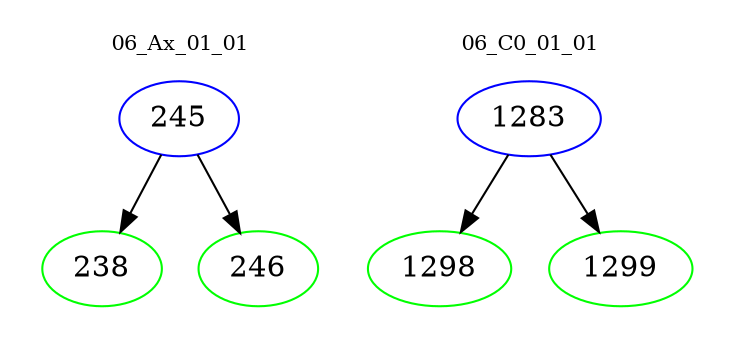 digraph{
subgraph cluster_0 {
color = white
label = "06_Ax_01_01";
fontsize=10;
T0_245 [label="245", color="blue"]
T0_245 -> T0_238 [color="black"]
T0_238 [label="238", color="green"]
T0_245 -> T0_246 [color="black"]
T0_246 [label="246", color="green"]
}
subgraph cluster_1 {
color = white
label = "06_C0_01_01";
fontsize=10;
T1_1283 [label="1283", color="blue"]
T1_1283 -> T1_1298 [color="black"]
T1_1298 [label="1298", color="green"]
T1_1283 -> T1_1299 [color="black"]
T1_1299 [label="1299", color="green"]
}
}
